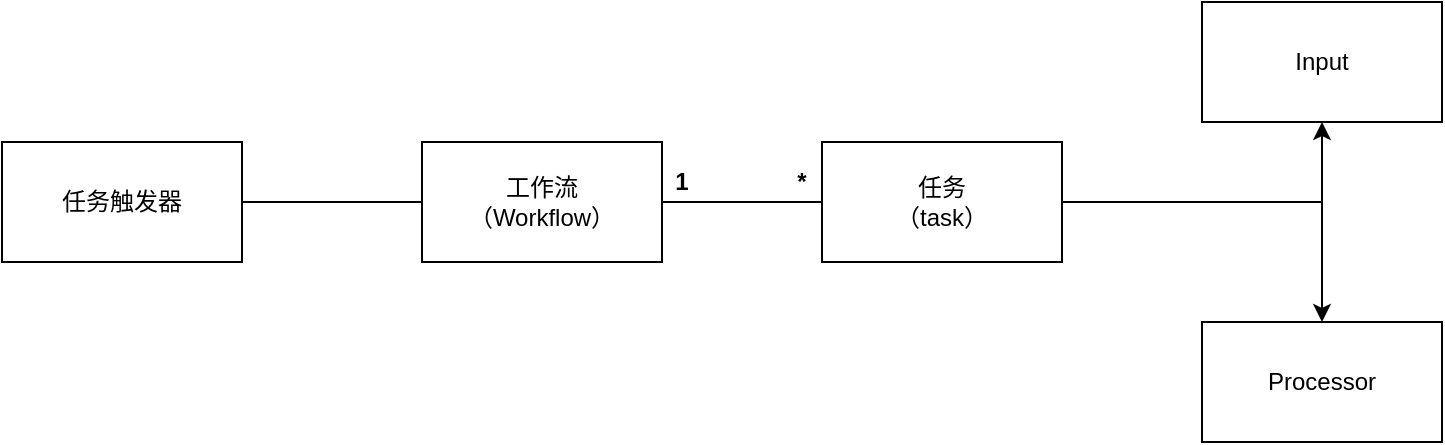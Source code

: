 <mxfile version="22.1.18" type="github">
  <diagram name="第 1 页" id="ybNxYORSMb3ddXj-I2fQ">
    <mxGraphModel dx="1038" dy="527" grid="1" gridSize="10" guides="1" tooltips="1" connect="1" arrows="1" fold="1" page="1" pageScale="1" pageWidth="827" pageHeight="1169" math="0" shadow="0">
      <root>
        <mxCell id="0" />
        <mxCell id="1" parent="0" />
        <mxCell id="_RAc-geunidcbRqjyPNE-3" style="edgeStyle=orthogonalEdgeStyle;rounded=0;orthogonalLoop=1;jettySize=auto;html=1;endArrow=none;endFill=0;" edge="1" parent="1" source="_RAc-geunidcbRqjyPNE-1" target="_RAc-geunidcbRqjyPNE-2">
          <mxGeometry relative="1" as="geometry" />
        </mxCell>
        <mxCell id="_RAc-geunidcbRqjyPNE-1" value="任务触发器" style="rounded=0;whiteSpace=wrap;html=1;" vertex="1" parent="1">
          <mxGeometry x="190" y="180" width="120" height="60" as="geometry" />
        </mxCell>
        <mxCell id="_RAc-geunidcbRqjyPNE-5" value="" style="edgeStyle=orthogonalEdgeStyle;rounded=0;orthogonalLoop=1;jettySize=auto;html=1;endArrow=none;endFill=0;" edge="1" parent="1" source="_RAc-geunidcbRqjyPNE-2" target="_RAc-geunidcbRqjyPNE-4">
          <mxGeometry relative="1" as="geometry" />
        </mxCell>
        <mxCell id="_RAc-geunidcbRqjyPNE-2" value="工作流&lt;br&gt;（Workflow）" style="rounded=0;whiteSpace=wrap;html=1;" vertex="1" parent="1">
          <mxGeometry x="400" y="180" width="120" height="60" as="geometry" />
        </mxCell>
        <mxCell id="_RAc-geunidcbRqjyPNE-10" value="" style="edgeStyle=orthogonalEdgeStyle;rounded=0;orthogonalLoop=1;jettySize=auto;html=1;" edge="1" parent="1" source="_RAc-geunidcbRqjyPNE-4" target="_RAc-geunidcbRqjyPNE-9">
          <mxGeometry relative="1" as="geometry" />
        </mxCell>
        <mxCell id="_RAc-geunidcbRqjyPNE-12" value="" style="edgeStyle=orthogonalEdgeStyle;rounded=0;orthogonalLoop=1;jettySize=auto;html=1;" edge="1" parent="1" source="_RAc-geunidcbRqjyPNE-4" target="_RAc-geunidcbRqjyPNE-11">
          <mxGeometry relative="1" as="geometry" />
        </mxCell>
        <mxCell id="_RAc-geunidcbRqjyPNE-4" value="任务&lt;br&gt;（task）" style="whiteSpace=wrap;html=1;rounded=0;" vertex="1" parent="1">
          <mxGeometry x="600" y="180" width="120" height="60" as="geometry" />
        </mxCell>
        <mxCell id="_RAc-geunidcbRqjyPNE-6" value="&lt;b&gt;1&lt;/b&gt;" style="text;html=1;strokeColor=none;fillColor=none;align=center;verticalAlign=middle;whiteSpace=wrap;rounded=0;" vertex="1" parent="1">
          <mxGeometry x="520" y="190" width="20" height="20" as="geometry" />
        </mxCell>
        <mxCell id="_RAc-geunidcbRqjyPNE-7" value="&lt;b&gt;*&lt;/b&gt;" style="text;html=1;strokeColor=none;fillColor=none;align=center;verticalAlign=middle;whiteSpace=wrap;rounded=0;" vertex="1" parent="1">
          <mxGeometry x="580" y="190" width="20" height="20" as="geometry" />
        </mxCell>
        <mxCell id="_RAc-geunidcbRqjyPNE-9" value="Input" style="whiteSpace=wrap;html=1;rounded=0;" vertex="1" parent="1">
          <mxGeometry x="790" y="110" width="120" height="60" as="geometry" />
        </mxCell>
        <mxCell id="_RAc-geunidcbRqjyPNE-11" value="Processor" style="whiteSpace=wrap;html=1;rounded=0;" vertex="1" parent="1">
          <mxGeometry x="790" y="270" width="120" height="60" as="geometry" />
        </mxCell>
      </root>
    </mxGraphModel>
  </diagram>
</mxfile>
